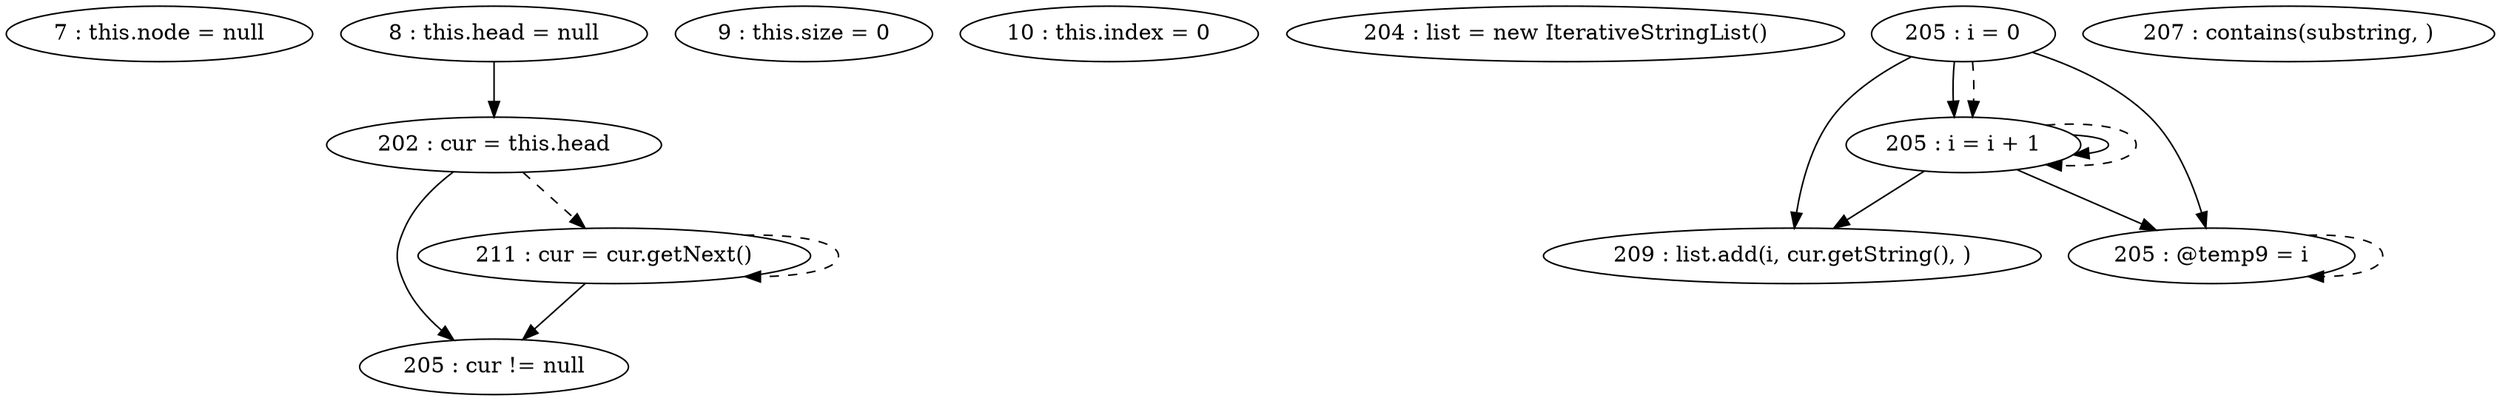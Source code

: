 digraph G {
"7 : this.node = null"
"8 : this.head = null"
"8 : this.head = null" -> "202 : cur = this.head"
"9 : this.size = 0"
"10 : this.index = 0"
"202 : cur = this.head"
"202 : cur = this.head" -> "205 : cur != null"
"202 : cur = this.head" -> "211 : cur = cur.getNext()" [style=dashed]
"204 : list = new IterativeStringList()"
"205 : i = 0"
"205 : i = 0" -> "209 : list.add(i, cur.getString(), )"
"205 : i = 0" -> "205 : @temp9 = i"
"205 : i = 0" -> "205 : i = i + 1"
"205 : i = 0" -> "205 : i = i + 1" [style=dashed]
"205 : cur != null"
"207 : contains(substring, )"
"209 : list.add(i, cur.getString(), )"
"211 : cur = cur.getNext()"
"211 : cur = cur.getNext()" -> "205 : cur != null"
"211 : cur = cur.getNext()" -> "211 : cur = cur.getNext()" [style=dashed]
"205 : @temp9 = i"
"205 : @temp9 = i" -> "205 : @temp9 = i" [style=dashed]
"205 : i = i + 1"
"205 : i = i + 1" -> "209 : list.add(i, cur.getString(), )"
"205 : i = i + 1" -> "205 : @temp9 = i"
"205 : i = i + 1" -> "205 : i = i + 1"
"205 : i = i + 1" -> "205 : i = i + 1" [style=dashed]
}